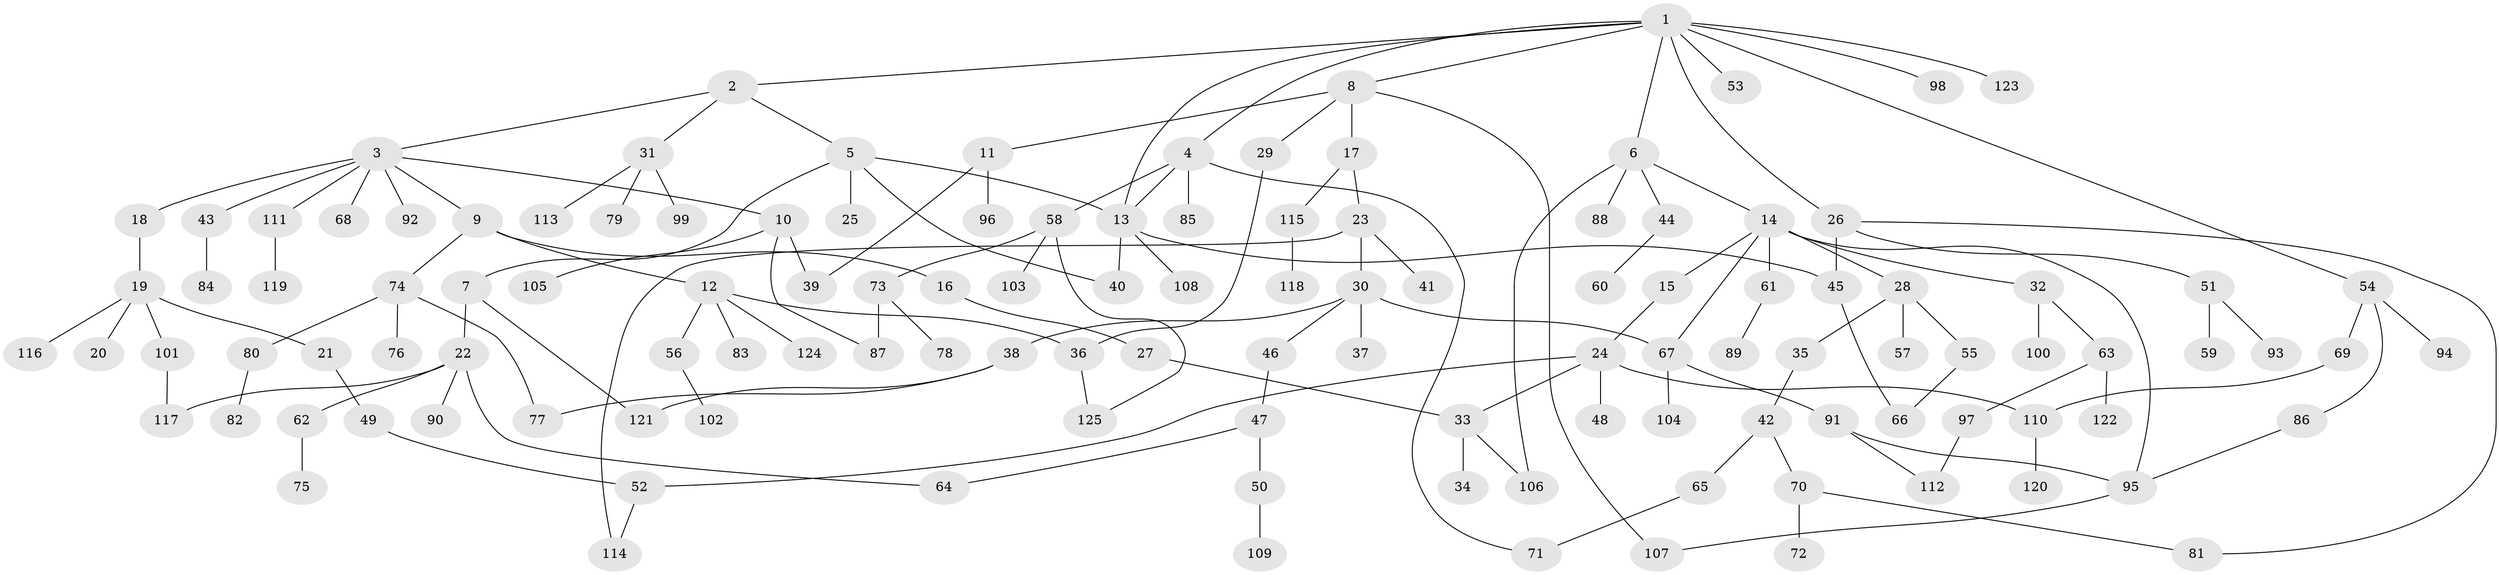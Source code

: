 // Generated by graph-tools (version 1.1) at 2025/25/03/09/25 03:25:28]
// undirected, 125 vertices, 149 edges
graph export_dot {
graph [start="1"]
  node [color=gray90,style=filled];
  1;
  2;
  3;
  4;
  5;
  6;
  7;
  8;
  9;
  10;
  11;
  12;
  13;
  14;
  15;
  16;
  17;
  18;
  19;
  20;
  21;
  22;
  23;
  24;
  25;
  26;
  27;
  28;
  29;
  30;
  31;
  32;
  33;
  34;
  35;
  36;
  37;
  38;
  39;
  40;
  41;
  42;
  43;
  44;
  45;
  46;
  47;
  48;
  49;
  50;
  51;
  52;
  53;
  54;
  55;
  56;
  57;
  58;
  59;
  60;
  61;
  62;
  63;
  64;
  65;
  66;
  67;
  68;
  69;
  70;
  71;
  72;
  73;
  74;
  75;
  76;
  77;
  78;
  79;
  80;
  81;
  82;
  83;
  84;
  85;
  86;
  87;
  88;
  89;
  90;
  91;
  92;
  93;
  94;
  95;
  96;
  97;
  98;
  99;
  100;
  101;
  102;
  103;
  104;
  105;
  106;
  107;
  108;
  109;
  110;
  111;
  112;
  113;
  114;
  115;
  116;
  117;
  118;
  119;
  120;
  121;
  122;
  123;
  124;
  125;
  1 -- 2;
  1 -- 4;
  1 -- 6;
  1 -- 8;
  1 -- 13;
  1 -- 26;
  1 -- 53;
  1 -- 54;
  1 -- 98;
  1 -- 123;
  2 -- 3;
  2 -- 5;
  2 -- 31;
  3 -- 9;
  3 -- 10;
  3 -- 18;
  3 -- 43;
  3 -- 68;
  3 -- 92;
  3 -- 111;
  4 -- 58;
  4 -- 71;
  4 -- 85;
  4 -- 13;
  5 -- 7;
  5 -- 25;
  5 -- 40;
  5 -- 13;
  6 -- 14;
  6 -- 44;
  6 -- 88;
  6 -- 106;
  7 -- 22;
  7 -- 121;
  8 -- 11;
  8 -- 17;
  8 -- 29;
  8 -- 107;
  9 -- 12;
  9 -- 16;
  9 -- 74;
  10 -- 105;
  10 -- 39;
  10 -- 87;
  11 -- 39;
  11 -- 96;
  12 -- 56;
  12 -- 83;
  12 -- 124;
  12 -- 36;
  13 -- 40;
  13 -- 108;
  13 -- 45;
  14 -- 15;
  14 -- 28;
  14 -- 32;
  14 -- 61;
  14 -- 67;
  14 -- 95;
  15 -- 24;
  16 -- 27;
  17 -- 23;
  17 -- 115;
  18 -- 19;
  19 -- 20;
  19 -- 21;
  19 -- 101;
  19 -- 116;
  21 -- 49;
  22 -- 62;
  22 -- 90;
  22 -- 117;
  22 -- 64;
  23 -- 30;
  23 -- 41;
  23 -- 114;
  24 -- 48;
  24 -- 52;
  24 -- 33;
  24 -- 110;
  26 -- 45;
  26 -- 51;
  26 -- 81;
  27 -- 33;
  28 -- 35;
  28 -- 55;
  28 -- 57;
  29 -- 36;
  30 -- 37;
  30 -- 38;
  30 -- 46;
  30 -- 67;
  31 -- 79;
  31 -- 99;
  31 -- 113;
  32 -- 63;
  32 -- 100;
  33 -- 34;
  33 -- 106;
  35 -- 42;
  36 -- 125;
  38 -- 77;
  38 -- 121;
  42 -- 65;
  42 -- 70;
  43 -- 84;
  44 -- 60;
  45 -- 66;
  46 -- 47;
  47 -- 50;
  47 -- 64;
  49 -- 52;
  50 -- 109;
  51 -- 59;
  51 -- 93;
  52 -- 114;
  54 -- 69;
  54 -- 86;
  54 -- 94;
  55 -- 66;
  56 -- 102;
  58 -- 73;
  58 -- 103;
  58 -- 125;
  61 -- 89;
  62 -- 75;
  63 -- 97;
  63 -- 122;
  65 -- 71;
  67 -- 91;
  67 -- 104;
  69 -- 110;
  70 -- 72;
  70 -- 81;
  73 -- 78;
  73 -- 87;
  74 -- 76;
  74 -- 80;
  74 -- 77;
  80 -- 82;
  86 -- 95;
  91 -- 112;
  91 -- 95;
  95 -- 107;
  97 -- 112;
  101 -- 117;
  110 -- 120;
  111 -- 119;
  115 -- 118;
}
